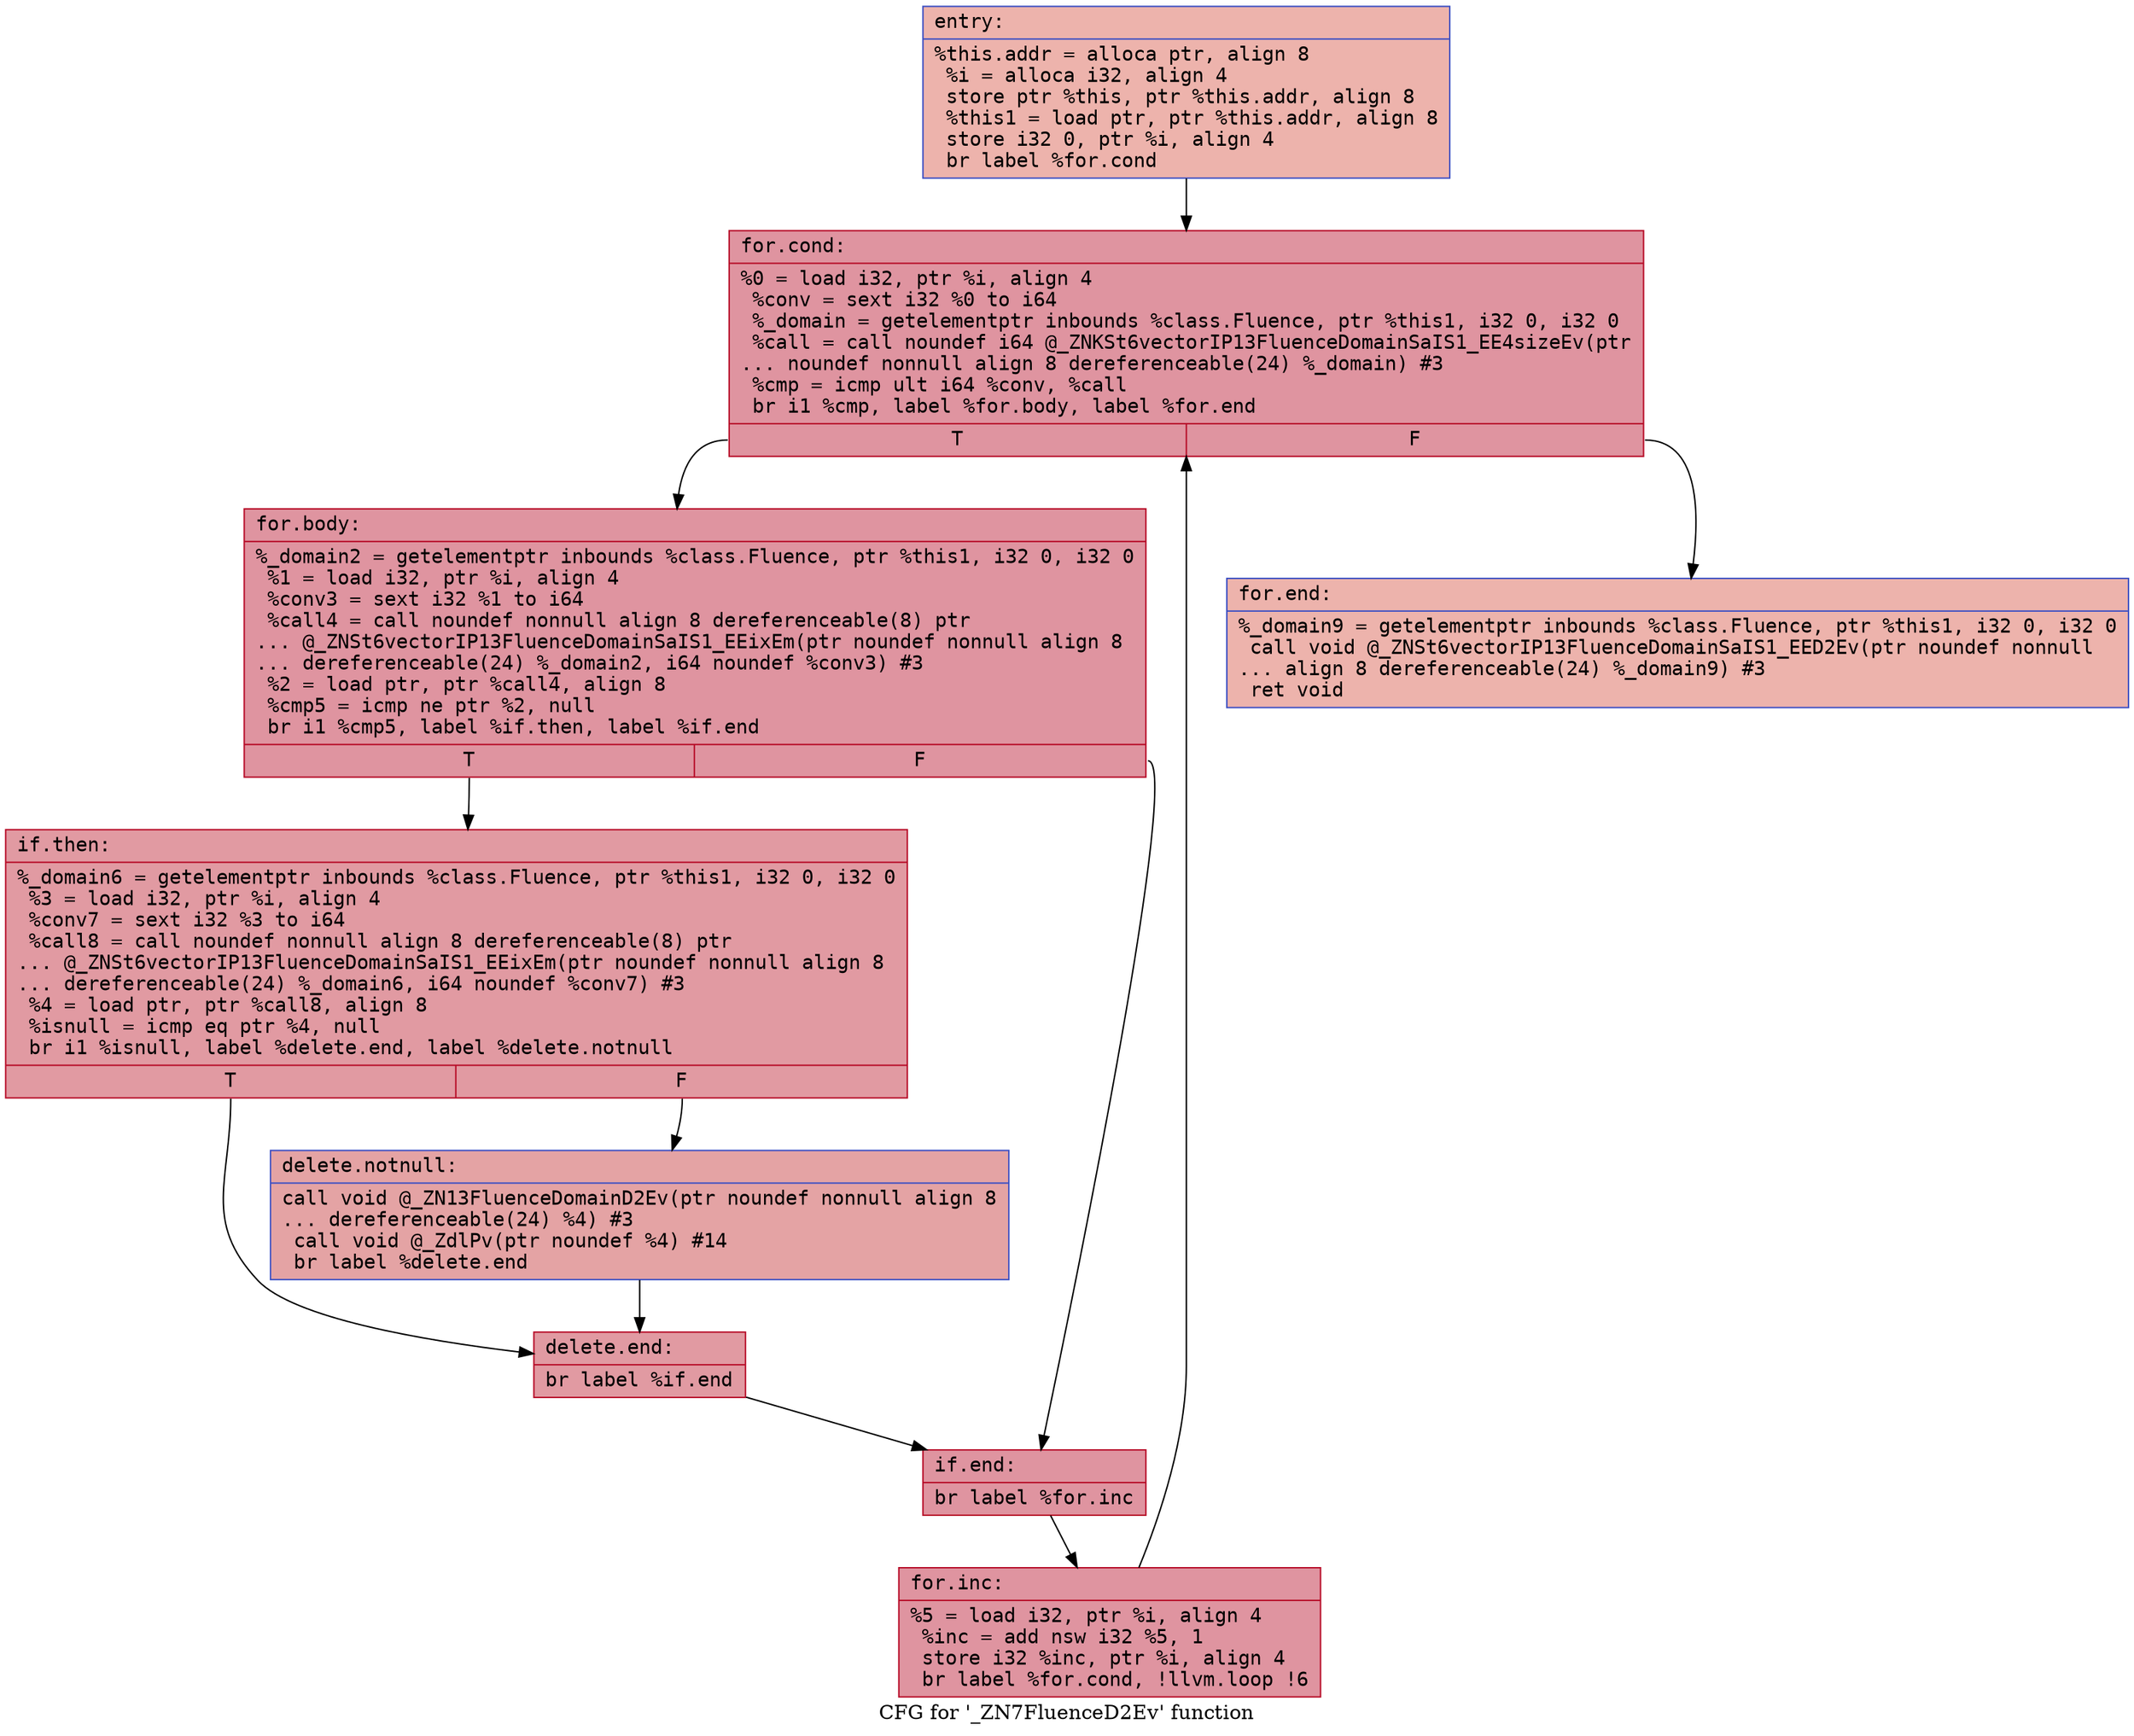 digraph "CFG for '_ZN7FluenceD2Ev' function" {
	label="CFG for '_ZN7FluenceD2Ev' function";

	Node0x564271a28af0 [shape=record,color="#3d50c3ff", style=filled, fillcolor="#d6524470" fontname="Courier",label="{entry:\l|  %this.addr = alloca ptr, align 8\l  %i = alloca i32, align 4\l  store ptr %this, ptr %this.addr, align 8\l  %this1 = load ptr, ptr %this.addr, align 8\l  store i32 0, ptr %i, align 4\l  br label %for.cond\l}"];
	Node0x564271a28af0 -> Node0x564271a28dd0[tooltip="entry -> for.cond\nProbability 100.00%" ];
	Node0x564271a28dd0 [shape=record,color="#b70d28ff", style=filled, fillcolor="#b70d2870" fontname="Courier",label="{for.cond:\l|  %0 = load i32, ptr %i, align 4\l  %conv = sext i32 %0 to i64\l  %_domain = getelementptr inbounds %class.Fluence, ptr %this1, i32 0, i32 0\l  %call = call noundef i64 @_ZNKSt6vectorIP13FluenceDomainSaIS1_EE4sizeEv(ptr\l... noundef nonnull align 8 dereferenceable(24) %_domain) #3\l  %cmp = icmp ult i64 %conv, %call\l  br i1 %cmp, label %for.body, label %for.end\l|{<s0>T|<s1>F}}"];
	Node0x564271a28dd0:s0 -> Node0x564271a29350[tooltip="for.cond -> for.body\nProbability 96.88%" ];
	Node0x564271a28dd0:s1 -> Node0x564271a293d0[tooltip="for.cond -> for.end\nProbability 3.12%" ];
	Node0x564271a29350 [shape=record,color="#b70d28ff", style=filled, fillcolor="#b70d2870" fontname="Courier",label="{for.body:\l|  %_domain2 = getelementptr inbounds %class.Fluence, ptr %this1, i32 0, i32 0\l  %1 = load i32, ptr %i, align 4\l  %conv3 = sext i32 %1 to i64\l  %call4 = call noundef nonnull align 8 dereferenceable(8) ptr\l... @_ZNSt6vectorIP13FluenceDomainSaIS1_EEixEm(ptr noundef nonnull align 8\l... dereferenceable(24) %_domain2, i64 noundef %conv3) #3\l  %2 = load ptr, ptr %call4, align 8\l  %cmp5 = icmp ne ptr %2, null\l  br i1 %cmp5, label %if.then, label %if.end\l|{<s0>T|<s1>F}}"];
	Node0x564271a29350:s0 -> Node0x564271a29bd0[tooltip="for.body -> if.then\nProbability 62.50%" ];
	Node0x564271a29350:s1 -> Node0x564271a29c40[tooltip="for.body -> if.end\nProbability 37.50%" ];
	Node0x564271a29bd0 [shape=record,color="#b70d28ff", style=filled, fillcolor="#bb1b2c70" fontname="Courier",label="{if.then:\l|  %_domain6 = getelementptr inbounds %class.Fluence, ptr %this1, i32 0, i32 0\l  %3 = load i32, ptr %i, align 4\l  %conv7 = sext i32 %3 to i64\l  %call8 = call noundef nonnull align 8 dereferenceable(8) ptr\l... @_ZNSt6vectorIP13FluenceDomainSaIS1_EEixEm(ptr noundef nonnull align 8\l... dereferenceable(24) %_domain6, i64 noundef %conv7) #3\l  %4 = load ptr, ptr %call8, align 8\l  %isnull = icmp eq ptr %4, null\l  br i1 %isnull, label %delete.end, label %delete.notnull\l|{<s0>T|<s1>F}}"];
	Node0x564271a29bd0:s0 -> Node0x564271a2a220[tooltip="if.then -> delete.end\nProbability 37.50%" ];
	Node0x564271a29bd0:s1 -> Node0x564271a2a2a0[tooltip="if.then -> delete.notnull\nProbability 62.50%" ];
	Node0x564271a2a2a0 [shape=record,color="#3d50c3ff", style=filled, fillcolor="#c32e3170" fontname="Courier",label="{delete.notnull:\l|  call void @_ZN13FluenceDomainD2Ev(ptr noundef nonnull align 8\l... dereferenceable(24) %4) #3\l  call void @_ZdlPv(ptr noundef %4) #14\l  br label %delete.end\l}"];
	Node0x564271a2a2a0 -> Node0x564271a2a220[tooltip="delete.notnull -> delete.end\nProbability 100.00%" ];
	Node0x564271a2a220 [shape=record,color="#b70d28ff", style=filled, fillcolor="#bb1b2c70" fontname="Courier",label="{delete.end:\l|  br label %if.end\l}"];
	Node0x564271a2a220 -> Node0x564271a29c40[tooltip="delete.end -> if.end\nProbability 100.00%" ];
	Node0x564271a29c40 [shape=record,color="#b70d28ff", style=filled, fillcolor="#b70d2870" fontname="Courier",label="{if.end:\l|  br label %for.inc\l}"];
	Node0x564271a29c40 -> Node0x564271a2a7c0[tooltip="if.end -> for.inc\nProbability 100.00%" ];
	Node0x564271a2a7c0 [shape=record,color="#b70d28ff", style=filled, fillcolor="#b70d2870" fontname="Courier",label="{for.inc:\l|  %5 = load i32, ptr %i, align 4\l  %inc = add nsw i32 %5, 1\l  store i32 %inc, ptr %i, align 4\l  br label %for.cond, !llvm.loop !6\l}"];
	Node0x564271a2a7c0 -> Node0x564271a28dd0[tooltip="for.inc -> for.cond\nProbability 100.00%" ];
	Node0x564271a293d0 [shape=record,color="#3d50c3ff", style=filled, fillcolor="#d6524470" fontname="Courier",label="{for.end:\l|  %_domain9 = getelementptr inbounds %class.Fluence, ptr %this1, i32 0, i32 0\l  call void @_ZNSt6vectorIP13FluenceDomainSaIS1_EED2Ev(ptr noundef nonnull\l... align 8 dereferenceable(24) %_domain9) #3\l  ret void\l}"];
}
